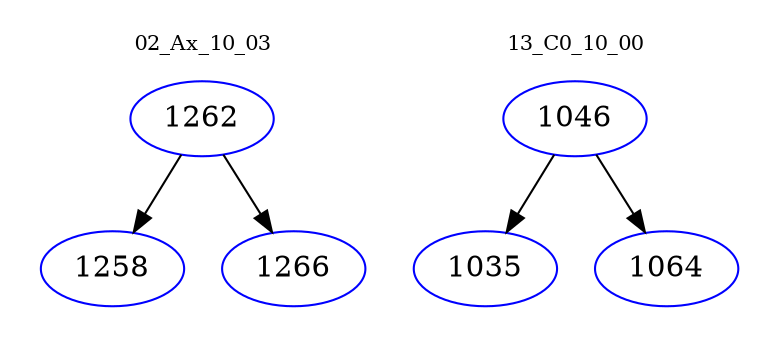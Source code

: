 digraph{
subgraph cluster_0 {
color = white
label = "02_Ax_10_03";
fontsize=10;
T0_1262 [label="1262", color="blue"]
T0_1262 -> T0_1258 [color="black"]
T0_1258 [label="1258", color="blue"]
T0_1262 -> T0_1266 [color="black"]
T0_1266 [label="1266", color="blue"]
}
subgraph cluster_1 {
color = white
label = "13_C0_10_00";
fontsize=10;
T1_1046 [label="1046", color="blue"]
T1_1046 -> T1_1035 [color="black"]
T1_1035 [label="1035", color="blue"]
T1_1046 -> T1_1064 [color="black"]
T1_1064 [label="1064", color="blue"]
}
}
